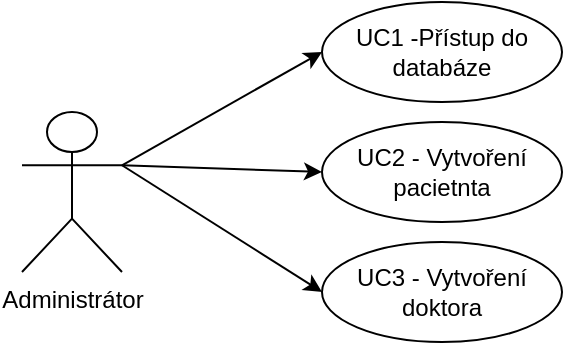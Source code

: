 <mxfile>
    <diagram id="-PLPG_Y3oDS4Z2P_ocOE" name="Page-1">
        <mxGraphModel dx="1658" dy="1269" grid="1" gridSize="10" guides="1" tooltips="1" connect="1" arrows="1" fold="1" page="1" pageScale="1" pageWidth="850" pageHeight="1100" math="0" shadow="0">
            <root>
                <mxCell id="0"/>
                <mxCell id="1" parent="0"/>
                <mxCell id="2" style="edgeStyle=none;html=1;exitX=1;exitY=0.333;exitDx=0;exitDy=0;exitPerimeter=0;entryX=0;entryY=0.5;entryDx=0;entryDy=0;" edge="1" parent="1" source="6" target="7">
                    <mxGeometry relative="1" as="geometry"/>
                </mxCell>
                <mxCell id="3" style="edgeStyle=none;html=1;exitX=1;exitY=0.333;exitDx=0;exitDy=0;exitPerimeter=0;entryX=0;entryY=0.5;entryDx=0;entryDy=0;" edge="1" parent="1" source="6" target="9">
                    <mxGeometry relative="1" as="geometry"/>
                </mxCell>
                <mxCell id="5" style="edgeStyle=none;html=1;exitX=1;exitY=0.333;exitDx=0;exitDy=0;exitPerimeter=0;entryX=0;entryY=0.5;entryDx=0;entryDy=0;" edge="1" parent="1" source="6" target="8">
                    <mxGeometry relative="1" as="geometry"/>
                </mxCell>
                <mxCell id="6" value="Administrátor" style="shape=umlActor;verticalLabelPosition=bottom;verticalAlign=top;html=1;outlineConnect=0;" vertex="1" parent="1">
                    <mxGeometry x="290" y="520" width="50" height="80" as="geometry"/>
                </mxCell>
                <mxCell id="7" value="UC1 -Přístup do databáze" style="ellipse;whiteSpace=wrap;html=1;" vertex="1" parent="1">
                    <mxGeometry x="440" y="465" width="120" height="50" as="geometry"/>
                </mxCell>
                <mxCell id="8" value="UC2 - Vytvoření pacietnta" style="ellipse;whiteSpace=wrap;html=1;" vertex="1" parent="1">
                    <mxGeometry x="440" y="525" width="120" height="50" as="geometry"/>
                </mxCell>
                <mxCell id="9" value="UC3 - Vytvoření doktora" style="ellipse;whiteSpace=wrap;html=1;" vertex="1" parent="1">
                    <mxGeometry x="440" y="585" width="120" height="50" as="geometry"/>
                </mxCell>
            </root>
        </mxGraphModel>
    </diagram>
</mxfile>